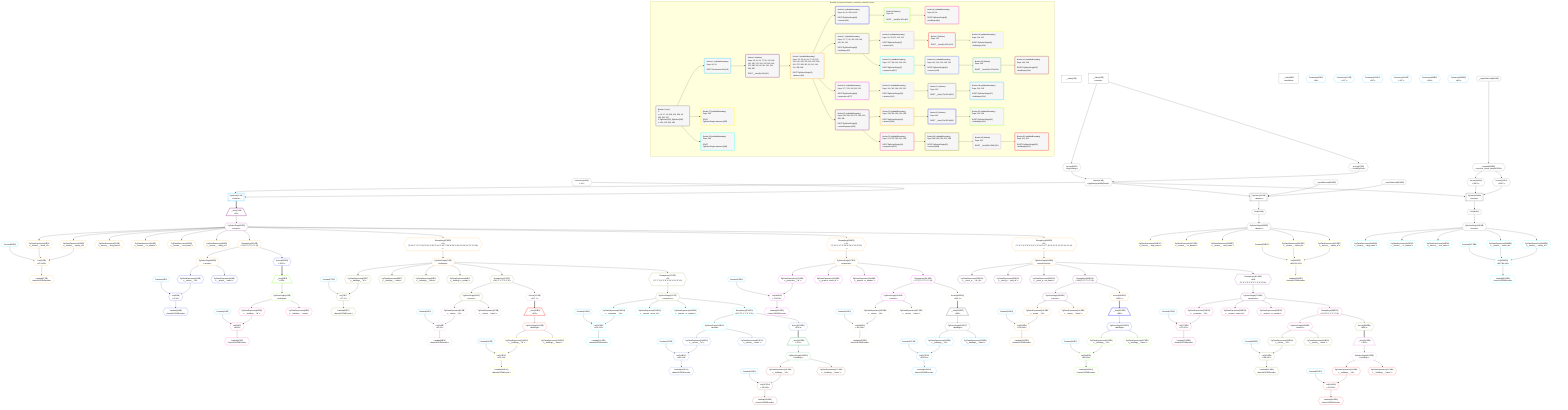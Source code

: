 %%{init: {'themeVariables': { 'fontSize': '12px'}}}%%
graph TD
    classDef path fill:#eee,stroke:#000,color:#000
    classDef plan fill:#fff,stroke-width:1px,color:#000
    classDef itemplan fill:#fff,stroke-width:2px,color:#000
    classDef unbatchedplan fill:#dff,stroke-width:1px,color:#000
    classDef sideeffectplan fill:#fcc,stroke-width:2px,color:#000
    classDef bucket fill:#f6f6f6,color:#000,stroke-width:2px,text-align:left


    %% define steps
    __Value0["__Value[0∈0]"]:::plan
    __Value3["__Value[3∈0]<br />ᐸcontextᐳ"]:::plan
    __Value5["__Value[5∈0]<br />ᐸrootValueᐳ"]:::plan
    Access16{{"Access[16∈0]<br />ᐸ3.pgSettingsᐳ"}}:::plan
    Access17{{"Access[17∈0]<br />ᐸ3.withPgClientᐳ"}}:::plan
    Object18{{"Object[18∈0]<br />ᐸ{pgSettings,withPgClient}ᐳ"}}:::plan
    Connection19{{"Connection[19∈0]<br />ᐸ15ᐳ"}}:::plan
    PgSelect20[["PgSelect[20∈1]<br />ᐸhousesᐳ"]]:::plan
    __Item21[/"__Item[21∈2]<br />ᐸ20ᐳ"\]:::itemplan
    PgSelectSingle22{{"PgSelectSingle[22∈2]<br />ᐸhousesᐳ"}}:::plan
    Constant23{{"Constant[23∈1]"}}:::plan
    PgClassExpression24{{"PgClassExpression[24∈3]<br />ᐸ__houses__.”street_id”ᐳ"}}:::plan
    PgClassExpression25{{"PgClassExpression[25∈3]<br />ᐸ__houses__...operty_id”ᐳ"}}:::plan
    List26{{"List[26∈3]<br />ᐸ23,24,25ᐳ"}}:::plan
    Lambda27{{"Lambda[27∈3]<br />ᐸbase64JSONEncodeᐳ"}}:::plan
    PgClassExpression28{{"PgClassExpression[28∈3]<br />ᐸ__houses__...ding_name”ᐳ"}}:::plan
    PgClassExpression29{{"PgClassExpression[29∈3]<br />ᐸ__houses__...or_number”ᐳ"}}:::plan
    PgClassExpression30{{"PgClassExpression[30∈3]<br />ᐸ__houses__...reet_name”ᐳ"}}:::plan
    PgClassExpression32{{"PgClassExpression[32∈3]<br />ᐸ__houses__...ilding_id”ᐳ"}}:::plan
    RemapKeys353{{"RemapKeys[353∈3]<br />ᐸ22:{”0”:0,”1”:1,”2”:2}ᐳ"}}:::plan
    PgSelectSingle40{{"PgSelectSingle[40∈3]<br />ᐸstreetsᐳ"}}:::plan
    Constant41{{"Constant[41∈1]"}}:::plan
    PgClassExpression42{{"PgClassExpression[42∈4]<br />ᐸ__streets__.”id”ᐳ"}}:::plan
    List43{{"List[43∈4]<br />ᐸ41,42ᐳ"}}:::plan
    Lambda44{{"Lambda[44∈4]<br />ᐸbase64JSONEncodeᐳ"}}:::plan
    PgClassExpression46{{"PgClassExpression[46∈4]<br />ᐸ__streets__.”name”ᐳ"}}:::plan
    Connection60{{"Connection[60∈1]<br />ᐸ56ᐳ"}}:::plan
    Access352{{"Access[352∈4]<br />ᐸ353.1ᐳ"}}:::plan
    __Item62[/"__Item[62∈5]<br />ᐸ352ᐳ"\]:::itemplan
    PgSelectSingle63{{"PgSelectSingle[63∈5]<br />ᐸbuildingsᐳ"}}:::plan
    Constant64{{"Constant[64∈1]"}}:::plan
    PgClassExpression65{{"PgClassExpression[65∈6]<br />ᐸ__buildings__.”id”ᐳ"}}:::plan
    List66{{"List[66∈6]<br />ᐸ64,65ᐳ"}}:::plan
    Lambda67{{"Lambda[67∈6]<br />ᐸbase64JSONEncodeᐳ"}}:::plan
    PgClassExpression69{{"PgClassExpression[69∈6]<br />ᐸ__buildings__.”name”ᐳ"}}:::plan
    RemapKeys378{{"RemapKeys[378∈3]<br />ᐸ22:{”0”:26,”1”:27,”2”:28,”3”:29,”4”:30,”5”:31,”6”:32,”7”:33,”8”:34,”9”:35,”10”:36,”11”:37,”12”:38}ᐳ"}}:::plan
    PgSelectSingle76{{"PgSelectSingle[76∈3]<br />ᐸbuildingsᐳ"}}:::plan
    Constant77{{"Constant[77∈1]"}}:::plan
    PgClassExpression78{{"PgClassExpression[78∈7]<br />ᐸ__buildings__.”id”ᐳ"}}:::plan
    List79{{"List[79∈7]<br />ᐸ77,78ᐳ"}}:::plan
    Lambda80{{"Lambda[80∈7]<br />ᐸbase64JSONEncodeᐳ"}}:::plan
    PgClassExpression82{{"PgClassExpression[82∈7]<br />ᐸ__buildings__.”name”ᐳ"}}:::plan
    PgClassExpression83{{"PgClassExpression[83∈7]<br />ᐸ__buildings__.”floors”ᐳ"}}:::plan
    PgClassExpression84{{"PgClassExpression[84∈7]<br />ᐸ__building...s_primary”ᐳ"}}:::plan
    RemapKeys371{{"RemapKeys[371∈7]<br />ᐸ76:{”0”:1,”1”:2,”2”:3}ᐳ"}}:::plan
    PgSelectSingle91{{"PgSelectSingle[91∈7]<br />ᐸstreetsᐳ"}}:::plan
    Constant92{{"Constant[92∈1]"}}:::plan
    PgClassExpression93{{"PgClassExpression[93∈8]<br />ᐸ__streets__.”id”ᐳ"}}:::plan
    List94{{"List[94∈8]<br />ᐸ92,93ᐳ"}}:::plan
    Lambda95{{"Lambda[95∈8]<br />ᐸbase64JSONEncodeᐳ"}}:::plan
    PgClassExpression97{{"PgClassExpression[97∈8]<br />ᐸ__streets__.”name”ᐳ"}}:::plan
    Connection111{{"Connection[111∈1]<br />ᐸ107ᐳ"}}:::plan
    Access370{{"Access[370∈8]<br />ᐸ371.1ᐳ"}}:::plan
    __Item113[/"__Item[113∈9]<br />ᐸ370ᐳ"\]:::itemplan
    PgSelectSingle114{{"PgSelectSingle[114∈9]<br />ᐸbuildingsᐳ"}}:::plan
    Constant115{{"Constant[115∈1]"}}:::plan
    PgClassExpression116{{"PgClassExpression[116∈10]<br />ᐸ__buildings__.”id”ᐳ"}}:::plan
    List117{{"List[117∈10]<br />ᐸ115,116ᐳ"}}:::plan
    Lambda118{{"Lambda[118∈10]<br />ᐸbase64JSONEncodeᐳ"}}:::plan
    PgClassExpression120{{"PgClassExpression[120∈10]<br />ᐸ__buildings__.”name”ᐳ"}}:::plan
    RemapKeys376{{"RemapKeys[376∈7]<br />ᐸ76:{”0”:7,”1”:8,”2”:9,”3”:10,”4”:11,”5”:12}ᐳ"}}:::plan
    PgSelectSingle127{{"PgSelectSingle[127∈7]<br />ᐸpropertiesᐳ"}}:::plan
    Constant128{{"Constant[128∈1]"}}:::plan
    PgClassExpression129{{"PgClassExpression[129∈11]<br />ᐸ__properties__.”id”ᐳ"}}:::plan
    List130{{"List[130∈11]<br />ᐸ128,129ᐳ"}}:::plan
    Lambda131{{"Lambda[131∈11]<br />ᐸbase64JSONEncodeᐳ"}}:::plan
    PgClassExpression133{{"PgClassExpression[133∈11]<br />ᐸ__properti...street_id”ᐳ"}}:::plan
    PgClassExpression134{{"PgClassExpression[134∈11]<br />ᐸ__properti...or_number”ᐳ"}}:::plan
    RemapKeys374{{"RemapKeys[374∈11]<br />ᐸ127:{”0”:1,”1”:2,”2”:3}ᐳ"}}:::plan
    PgSelectSingle141{{"PgSelectSingle[141∈11]<br />ᐸstreetsᐳ"}}:::plan
    Constant142{{"Constant[142∈1]"}}:::plan
    PgClassExpression143{{"PgClassExpression[143∈12]<br />ᐸ__streets__.”id”ᐳ"}}:::plan
    List144{{"List[144∈12]<br />ᐸ142,143ᐳ"}}:::plan
    Lambda145{{"Lambda[145∈12]<br />ᐸbase64JSONEncodeᐳ"}}:::plan
    PgClassExpression147{{"PgClassExpression[147∈12]<br />ᐸ__streets__.”name”ᐳ"}}:::plan
    Connection161{{"Connection[161∈1]<br />ᐸ157ᐳ"}}:::plan
    Access373{{"Access[373∈12]<br />ᐸ374.1ᐳ"}}:::plan
    __Item163[/"__Item[163∈13]<br />ᐸ373ᐳ"\]:::itemplan
    PgSelectSingle164{{"PgSelectSingle[164∈13]<br />ᐸbuildingsᐳ"}}:::plan
    Constant165{{"Constant[165∈1]"}}:::plan
    PgClassExpression166{{"PgClassExpression[166∈14]<br />ᐸ__buildings__.”id”ᐳ"}}:::plan
    List167{{"List[167∈14]<br />ᐸ165,166ᐳ"}}:::plan
    Lambda168{{"Lambda[168∈14]<br />ᐸbase64JSONEncodeᐳ"}}:::plan
    PgClassExpression170{{"PgClassExpression[170∈14]<br />ᐸ__buildings__.”name”ᐳ"}}:::plan
    RemapKeys368{{"RemapKeys[368∈3]<br />ᐸ22:{”0”:16,”1”:17,”2”:18,”3”:19,”4”:20,”5”:21}ᐳ"}}:::plan
    PgSelectSingle177{{"PgSelectSingle[177∈3]<br />ᐸpropertiesᐳ"}}:::plan
    Constant178{{"Constant[178∈1]"}}:::plan
    PgClassExpression179{{"PgClassExpression[179∈15]<br />ᐸ__properties__.”id”ᐳ"}}:::plan
    List180{{"List[180∈15]<br />ᐸ178,179ᐳ"}}:::plan
    Lambda181{{"Lambda[181∈15]<br />ᐸbase64JSONEncodeᐳ"}}:::plan
    PgClassExpression183{{"PgClassExpression[183∈15]<br />ᐸ__properti...street_id”ᐳ"}}:::plan
    PgClassExpression184{{"PgClassExpression[184∈15]<br />ᐸ__properti...or_number”ᐳ"}}:::plan
    RemapKeys366{{"RemapKeys[366∈15]<br />ᐸ177:{”0”:1,”1”:2,”2”:3}ᐳ"}}:::plan
    PgSelectSingle191{{"PgSelectSingle[191∈15]<br />ᐸstreetsᐳ"}}:::plan
    Constant192{{"Constant[192∈1]"}}:::plan
    PgClassExpression193{{"PgClassExpression[193∈16]<br />ᐸ__streets__.”id”ᐳ"}}:::plan
    List194{{"List[194∈16]<br />ᐸ192,193ᐳ"}}:::plan
    Lambda195{{"Lambda[195∈16]<br />ᐸbase64JSONEncodeᐳ"}}:::plan
    PgClassExpression197{{"PgClassExpression[197∈16]<br />ᐸ__streets__.”name”ᐳ"}}:::plan
    Connection211{{"Connection[211∈1]<br />ᐸ207ᐳ"}}:::plan
    Access365{{"Access[365∈16]<br />ᐸ366.1ᐳ"}}:::plan
    __Item213[/"__Item[213∈17]<br />ᐸ365ᐳ"\]:::itemplan
    PgSelectSingle214{{"PgSelectSingle[214∈17]<br />ᐸbuildingsᐳ"}}:::plan
    Constant215{{"Constant[215∈1]"}}:::plan
    PgClassExpression216{{"PgClassExpression[216∈18]<br />ᐸ__buildings__.”id”ᐳ"}}:::plan
    List217{{"List[217∈18]<br />ᐸ215,216ᐳ"}}:::plan
    Lambda218{{"Lambda[218∈18]<br />ᐸbase64JSONEncodeᐳ"}}:::plan
    PgClassExpression220{{"PgClassExpression[220∈18]<br />ᐸ__buildings__.”name”ᐳ"}}:::plan
    RemapKeys363{{"RemapKeys[363∈3]<br />ᐸ22:{”0”:3,”1”:4,”2”:5,”3”:6,”4”:7,”5”:8,”6”:9,”7”:10,”8”:11,”9”:12,”10”:13,”11”:14}ᐳ"}}:::plan
    PgSelectSingle228{{"PgSelectSingle[228∈3]<br />ᐸstreetPropertyᐳ"}}:::plan
    PgClassExpression229{{"PgClassExpression[229∈19]<br />ᐸ__street_p..._.”str_id”ᐳ"}}:::plan
    PgClassExpression230{{"PgClassExpression[230∈19]<br />ᐸ__street_p....”prop_id”ᐳ"}}:::plan
    PgClassExpression231{{"PgClassExpression[231∈19]<br />ᐸ__street_p...ent_owner”ᐳ"}}:::plan
    RemapKeys356{{"RemapKeys[356∈19]<br />ᐸ228:{”0”:0,”1”:1,”2”:2}ᐳ"}}:::plan
    PgSelectSingle238{{"PgSelectSingle[238∈19]<br />ᐸstreetsᐳ"}}:::plan
    Constant239{{"Constant[239∈1]"}}:::plan
    PgClassExpression240{{"PgClassExpression[240∈20]<br />ᐸ__streets__.”id”ᐳ"}}:::plan
    List241{{"List[241∈20]<br />ᐸ239,240ᐳ"}}:::plan
    Lambda242{{"Lambda[242∈20]<br />ᐸbase64JSONEncodeᐳ"}}:::plan
    PgClassExpression244{{"PgClassExpression[244∈20]<br />ᐸ__streets__.”name”ᐳ"}}:::plan
    Connection258{{"Connection[258∈1]<br />ᐸ254ᐳ"}}:::plan
    Access355{{"Access[355∈20]<br />ᐸ356.1ᐳ"}}:::plan
    __Item260[/"__Item[260∈21]<br />ᐸ355ᐳ"\]:::itemplan
    PgSelectSingle261{{"PgSelectSingle[261∈21]<br />ᐸbuildingsᐳ"}}:::plan
    Constant262{{"Constant[262∈1]"}}:::plan
    PgClassExpression263{{"PgClassExpression[263∈22]<br />ᐸ__buildings__.”id”ᐳ"}}:::plan
    List264{{"List[264∈22]<br />ᐸ262,263ᐳ"}}:::plan
    Lambda265{{"Lambda[265∈22]<br />ᐸbase64JSONEncodeᐳ"}}:::plan
    PgClassExpression267{{"PgClassExpression[267∈22]<br />ᐸ__buildings__.”name”ᐳ"}}:::plan
    RemapKeys361{{"RemapKeys[361∈19]<br />ᐸ228:{”0”:4,”1”:5,”2”:6,”3”:7,”4”:8,”5”:9}ᐳ"}}:::plan
    PgSelectSingle274{{"PgSelectSingle[274∈19]<br />ᐸpropertiesᐳ"}}:::plan
    Constant275{{"Constant[275∈1]"}}:::plan
    PgClassExpression276{{"PgClassExpression[276∈23]<br />ᐸ__properties__.”id”ᐳ"}}:::plan
    List277{{"List[277∈23]<br />ᐸ275,276ᐳ"}}:::plan
    Lambda278{{"Lambda[278∈23]<br />ᐸbase64JSONEncodeᐳ"}}:::plan
    PgClassExpression280{{"PgClassExpression[280∈23]<br />ᐸ__properti...street_id”ᐳ"}}:::plan
    PgClassExpression281{{"PgClassExpression[281∈23]<br />ᐸ__properti...or_number”ᐳ"}}:::plan
    RemapKeys359{{"RemapKeys[359∈23]<br />ᐸ274:{”0”:1,”1”:2,”2”:3}ᐳ"}}:::plan
    PgSelectSingle288{{"PgSelectSingle[288∈23]<br />ᐸstreetsᐳ"}}:::plan
    Constant289{{"Constant[289∈1]"}}:::plan
    PgClassExpression290{{"PgClassExpression[290∈24]<br />ᐸ__streets__.”id”ᐳ"}}:::plan
    List291{{"List[291∈24]<br />ᐸ289,290ᐳ"}}:::plan
    Lambda292{{"Lambda[292∈24]<br />ᐸbase64JSONEncodeᐳ"}}:::plan
    PgClassExpression294{{"PgClassExpression[294∈24]<br />ᐸ__streets__.”name”ᐳ"}}:::plan
    Connection308{{"Connection[308∈1]<br />ᐸ304ᐳ"}}:::plan
    Access358{{"Access[358∈24]<br />ᐸ359.1ᐳ"}}:::plan
    __Item310[/"__Item[310∈25]<br />ᐸ358ᐳ"\]:::itemplan
    PgSelectSingle311{{"PgSelectSingle[311∈25]<br />ᐸbuildingsᐳ"}}:::plan
    Constant312{{"Constant[312∈1]"}}:::plan
    PgClassExpression313{{"PgClassExpression[313∈26]<br />ᐸ__buildings__.”id”ᐳ"}}:::plan
    List314{{"List[314∈26]<br />ᐸ312,313ᐳ"}}:::plan
    Lambda315{{"Lambda[315∈26]<br />ᐸbase64JSONEncodeᐳ"}}:::plan
    PgClassExpression317{{"PgClassExpression[317∈26]<br />ᐸ__buildings__.”name”ᐳ"}}:::plan
    __InputStaticLeaf318{{"__InputStaticLeaf[318∈0]"}}:::plan
    __InputStaticLeaf319{{"__InputStaticLeaf[319∈0]"}}:::plan
    PgSelect320[["PgSelect[320∈0]<br />ᐸhousesᐳ"]]:::plan
    First324{{"First[324∈0]"}}:::plan
    PgSelectSingle325{{"PgSelectSingle[325∈0]<br />ᐸhousesᐳ"}}:::plan
    PgClassExpression326{{"PgClassExpression[326∈27]<br />ᐸ__houses__...ding_name”ᐳ"}}:::plan
    PgClassExpression327{{"PgClassExpression[327∈27]<br />ᐸ__houses__...or_number”ᐳ"}}:::plan
    PgClassExpression328{{"PgClassExpression[328∈27]<br />ᐸ__houses__...reet_name”ᐳ"}}:::plan
    Constant329{{"Constant[329∈27]"}}:::plan
    PgClassExpression330{{"PgClassExpression[330∈27]<br />ᐸ__houses__.”street_id”ᐳ"}}:::plan
    PgClassExpression331{{"PgClassExpression[331∈27]<br />ᐸ__houses__...operty_id”ᐳ"}}:::plan
    List332{{"List[332∈27]<br />ᐸ329,330,331ᐳ"}}:::plan
    Lambda333{{"Lambda[333∈27]<br />ᐸbase64JSONEncodeᐳ"}}:::plan
    __InputStaticLeaf334{{"__InputStaticLeaf[334∈0]"}}:::plan
    Lambda335{{"Lambda[335∈0]<br />ᐸspecifier_House_base64JSONᐳ"}}:::plan
    Access336{{"Access[336∈0]<br />ᐸ335.1ᐳ"}}:::plan
    Access337{{"Access[337∈0]<br />ᐸ335.2ᐳ"}}:::plan
    PgSelect338[["PgSelect[338∈0]<br />ᐸhousesᐳ"]]:::plan
    First342{{"First[342∈0]"}}:::plan
    PgSelectSingle343{{"PgSelectSingle[343∈0]<br />ᐸhousesᐳ"}}:::plan
    PgClassExpression344{{"PgClassExpression[344∈28]<br />ᐸ__houses__...ding_name”ᐳ"}}:::plan
    PgClassExpression345{{"PgClassExpression[345∈28]<br />ᐸ__houses__...or_number”ᐳ"}}:::plan
    PgClassExpression346{{"PgClassExpression[346∈28]<br />ᐸ__houses__...reet_name”ᐳ"}}:::plan
    Constant347{{"Constant[347∈28]"}}:::plan
    PgClassExpression348{{"PgClassExpression[348∈28]<br />ᐸ__houses__.”street_id”ᐳ"}}:::plan
    PgClassExpression349{{"PgClassExpression[349∈28]<br />ᐸ__houses__...operty_id”ᐳ"}}:::plan
    List350{{"List[350∈28]<br />ᐸ347,348,349ᐳ"}}:::plan
    Lambda351{{"Lambda[351∈28]<br />ᐸbase64JSONEncodeᐳ"}}:::plan

    %% plan dependencies
    __Value3 --> Access16
    __Value3 --> Access17
    Access16 & Access17 --> Object18
    Object18 & Connection19 --> PgSelect20
    PgSelect20 ==> __Item21
    __Item21 --> PgSelectSingle22
    PgSelectSingle22 --> PgClassExpression24
    PgSelectSingle22 --> PgClassExpression25
    Constant23 & PgClassExpression24 & PgClassExpression25 --> List26
    List26 --> Lambda27
    PgSelectSingle22 --> PgClassExpression28
    PgSelectSingle22 --> PgClassExpression29
    PgSelectSingle22 --> PgClassExpression30
    PgSelectSingle22 --> PgClassExpression32
    PgSelectSingle22 --> RemapKeys353
    RemapKeys353 --> PgSelectSingle40
    PgSelectSingle40 --> PgClassExpression42
    Constant41 & PgClassExpression42 --> List43
    List43 --> Lambda44
    PgSelectSingle40 --> PgClassExpression46
    RemapKeys353 --> Access352
    Access352 ==> __Item62
    __Item62 --> PgSelectSingle63
    PgSelectSingle63 --> PgClassExpression65
    Constant64 & PgClassExpression65 --> List66
    List66 --> Lambda67
    PgSelectSingle63 --> PgClassExpression69
    PgSelectSingle22 --> RemapKeys378
    RemapKeys378 --> PgSelectSingle76
    PgSelectSingle76 --> PgClassExpression78
    Constant77 & PgClassExpression78 --> List79
    List79 --> Lambda80
    PgSelectSingle76 --> PgClassExpression82
    PgSelectSingle76 --> PgClassExpression83
    PgSelectSingle76 --> PgClassExpression84
    PgSelectSingle76 --> RemapKeys371
    RemapKeys371 --> PgSelectSingle91
    PgSelectSingle91 --> PgClassExpression93
    Constant92 & PgClassExpression93 --> List94
    List94 --> Lambda95
    PgSelectSingle91 --> PgClassExpression97
    RemapKeys371 --> Access370
    Access370 ==> __Item113
    __Item113 --> PgSelectSingle114
    PgSelectSingle114 --> PgClassExpression116
    Constant115 & PgClassExpression116 --> List117
    List117 --> Lambda118
    PgSelectSingle114 --> PgClassExpression120
    PgSelectSingle76 --> RemapKeys376
    RemapKeys376 --> PgSelectSingle127
    PgSelectSingle127 --> PgClassExpression129
    Constant128 & PgClassExpression129 --> List130
    List130 --> Lambda131
    PgSelectSingle127 --> PgClassExpression133
    PgSelectSingle127 --> PgClassExpression134
    PgSelectSingle127 --> RemapKeys374
    RemapKeys374 --> PgSelectSingle141
    PgSelectSingle141 --> PgClassExpression143
    Constant142 & PgClassExpression143 --> List144
    List144 --> Lambda145
    PgSelectSingle141 --> PgClassExpression147
    RemapKeys374 --> Access373
    Access373 ==> __Item163
    __Item163 --> PgSelectSingle164
    PgSelectSingle164 --> PgClassExpression166
    Constant165 & PgClassExpression166 --> List167
    List167 --> Lambda168
    PgSelectSingle164 --> PgClassExpression170
    PgSelectSingle22 --> RemapKeys368
    RemapKeys368 --> PgSelectSingle177
    PgSelectSingle177 --> PgClassExpression179
    Constant178 & PgClassExpression179 --> List180
    List180 --> Lambda181
    PgSelectSingle177 --> PgClassExpression183
    PgSelectSingle177 --> PgClassExpression184
    PgSelectSingle177 --> RemapKeys366
    RemapKeys366 --> PgSelectSingle191
    PgSelectSingle191 --> PgClassExpression193
    Constant192 & PgClassExpression193 --> List194
    List194 --> Lambda195
    PgSelectSingle191 --> PgClassExpression197
    RemapKeys366 --> Access365
    Access365 ==> __Item213
    __Item213 --> PgSelectSingle214
    PgSelectSingle214 --> PgClassExpression216
    Constant215 & PgClassExpression216 --> List217
    List217 --> Lambda218
    PgSelectSingle214 --> PgClassExpression220
    PgSelectSingle22 --> RemapKeys363
    RemapKeys363 --> PgSelectSingle228
    PgSelectSingle228 --> PgClassExpression229
    PgSelectSingle228 --> PgClassExpression230
    PgSelectSingle228 --> PgClassExpression231
    PgSelectSingle228 --> RemapKeys356
    RemapKeys356 --> PgSelectSingle238
    PgSelectSingle238 --> PgClassExpression240
    Constant239 & PgClassExpression240 --> List241
    List241 --> Lambda242
    PgSelectSingle238 --> PgClassExpression244
    RemapKeys356 --> Access355
    Access355 ==> __Item260
    __Item260 --> PgSelectSingle261
    PgSelectSingle261 --> PgClassExpression263
    Constant262 & PgClassExpression263 --> List264
    List264 --> Lambda265
    PgSelectSingle261 --> PgClassExpression267
    PgSelectSingle228 --> RemapKeys361
    RemapKeys361 --> PgSelectSingle274
    PgSelectSingle274 --> PgClassExpression276
    Constant275 & PgClassExpression276 --> List277
    List277 --> Lambda278
    PgSelectSingle274 --> PgClassExpression280
    PgSelectSingle274 --> PgClassExpression281
    PgSelectSingle274 --> RemapKeys359
    RemapKeys359 --> PgSelectSingle288
    PgSelectSingle288 --> PgClassExpression290
    Constant289 & PgClassExpression290 --> List291
    List291 --> Lambda292
    PgSelectSingle288 --> PgClassExpression294
    RemapKeys359 --> Access358
    Access358 ==> __Item310
    __Item310 --> PgSelectSingle311
    PgSelectSingle311 --> PgClassExpression313
    Constant312 & PgClassExpression313 --> List314
    List314 --> Lambda315
    PgSelectSingle311 --> PgClassExpression317
    Object18 & __InputStaticLeaf318 & __InputStaticLeaf319 --> PgSelect320
    PgSelect320 --> First324
    First324 --> PgSelectSingle325
    PgSelectSingle325 --> PgClassExpression326
    PgSelectSingle325 --> PgClassExpression327
    PgSelectSingle325 --> PgClassExpression328
    PgSelectSingle325 --> PgClassExpression330
    PgSelectSingle325 --> PgClassExpression331
    Constant329 & PgClassExpression330 & PgClassExpression331 --> List332
    List332 --> Lambda333
    __InputStaticLeaf334 --> Lambda335
    Lambda335 --> Access336
    Lambda335 --> Access337
    Object18 & Access336 & Access337 --> PgSelect338
    PgSelect338 --> First342
    First342 --> PgSelectSingle343
    PgSelectSingle343 --> PgClassExpression344
    PgSelectSingle343 --> PgClassExpression345
    PgSelectSingle343 --> PgClassExpression346
    PgSelectSingle343 --> PgClassExpression348
    PgSelectSingle343 --> PgClassExpression349
    Constant347 & PgClassExpression348 & PgClassExpression349 --> List350
    List350 --> Lambda351

    subgraph "Buckets for queries/v4/smart_comment_relations.houses"
    Bucket0("Bucket 0 (root)<br />1: <br />ᐳ: 16, 17, 19, 318, 319, 334, 18, 335, 336, 337<br />2: PgSelect[320], PgSelect[338]<br />ᐳ: 324, 325, 342, 343"):::bucket
    classDef bucket0 stroke:#696969
    class Bucket0,__Value0,__Value3,__Value5,Access16,Access17,Object18,Connection19,__InputStaticLeaf318,__InputStaticLeaf319,PgSelect320,First324,PgSelectSingle325,__InputStaticLeaf334,Lambda335,Access336,Access337,PgSelect338,First342,PgSelectSingle343 bucket0
    Bucket1("Bucket 1 (nullableBoundary)<br />Deps: 18, 19<br /><br />ROOT Connectionᐸ15ᐳ[19]"):::bucket
    classDef bucket1 stroke:#00bfff
    class Bucket1,PgSelect20,Constant23,Constant41,Connection60,Constant64,Constant77,Constant92,Connection111,Constant115,Constant128,Constant142,Connection161,Constant165,Constant178,Constant192,Connection211,Constant215,Constant239,Connection258,Constant262,Constant275,Constant289,Connection308,Constant312 bucket1
    Bucket2("Bucket 2 (listItem)<br />Deps: 23, 41, 64, 77, 92, 115, 128, 142, 165, 178, 192, 215, 239, 262, 275, 289, 312, 60, 111, 161, 211, 258, 308<br /><br />ROOT __Item{2}ᐸ20ᐳ[21]"):::bucket
    classDef bucket2 stroke:#7f007f
    class Bucket2,__Item21,PgSelectSingle22 bucket2
    Bucket3("Bucket 3 (nullableBoundary)<br />Deps: 22, 23, 41, 64, 77, 92, 115, 128, 142, 165, 178, 192, 215, 239, 262, 275, 289, 312, 60, 111, 161, 211, 258, 308<br /><br />ROOT PgSelectSingle{2}ᐸhousesᐳ[22]"):::bucket
    classDef bucket3 stroke:#ffa500
    class Bucket3,PgClassExpression24,PgClassExpression25,List26,Lambda27,PgClassExpression28,PgClassExpression29,PgClassExpression30,PgClassExpression32,PgSelectSingle40,PgSelectSingle76,PgSelectSingle177,PgSelectSingle228,RemapKeys353,RemapKeys363,RemapKeys368,RemapKeys378 bucket3
    Bucket4("Bucket 4 (nullableBoundary)<br />Deps: 40, 41, 353, 64, 60<br /><br />ROOT PgSelectSingle{3}ᐸstreetsᐳ[40]"):::bucket
    classDef bucket4 stroke:#0000ff
    class Bucket4,PgClassExpression42,List43,Lambda44,PgClassExpression46,Access352 bucket4
    Bucket5("Bucket 5 (listItem)<br />Deps: 64<br /><br />ROOT __Item{5}ᐸ352ᐳ[62]"):::bucket
    classDef bucket5 stroke:#7fff00
    class Bucket5,__Item62,PgSelectSingle63 bucket5
    Bucket6("Bucket 6 (nullableBoundary)<br />Deps: 63, 64<br /><br />ROOT PgSelectSingle{5}ᐸbuildingsᐳ[63]"):::bucket
    classDef bucket6 stroke:#ff1493
    class Bucket6,PgClassExpression65,List66,Lambda67,PgClassExpression69 bucket6
    Bucket7("Bucket 7 (nullableBoundary)<br />Deps: 76, 77, 92, 115, 128, 142, 165, 111, 161<br /><br />ROOT PgSelectSingle{3}ᐸbuildingsᐳ[76]"):::bucket
    classDef bucket7 stroke:#808000
    class Bucket7,PgClassExpression78,List79,Lambda80,PgClassExpression82,PgClassExpression83,PgClassExpression84,PgSelectSingle91,PgSelectSingle127,RemapKeys371,RemapKeys376 bucket7
    Bucket8("Bucket 8 (nullableBoundary)<br />Deps: 91, 92, 371, 115, 111<br /><br />ROOT PgSelectSingle{7}ᐸstreetsᐳ[91]"):::bucket
    classDef bucket8 stroke:#dda0dd
    class Bucket8,PgClassExpression93,List94,Lambda95,PgClassExpression97,Access370 bucket8
    Bucket9("Bucket 9 (listItem)<br />Deps: 115<br /><br />ROOT __Item{9}ᐸ370ᐳ[113]"):::bucket
    classDef bucket9 stroke:#ff0000
    class Bucket9,__Item113,PgSelectSingle114 bucket9
    Bucket10("Bucket 10 (nullableBoundary)<br />Deps: 114, 115<br /><br />ROOT PgSelectSingle{9}ᐸbuildingsᐳ[114]"):::bucket
    classDef bucket10 stroke:#ffff00
    class Bucket10,PgClassExpression116,List117,Lambda118,PgClassExpression120 bucket10
    Bucket11("Bucket 11 (nullableBoundary)<br />Deps: 127, 128, 142, 165, 161<br /><br />ROOT PgSelectSingle{7}ᐸpropertiesᐳ[127]"):::bucket
    classDef bucket11 stroke:#00ffff
    class Bucket11,PgClassExpression129,List130,Lambda131,PgClassExpression133,PgClassExpression134,PgSelectSingle141,RemapKeys374 bucket11
    Bucket12("Bucket 12 (nullableBoundary)<br />Deps: 141, 142, 374, 165, 161<br /><br />ROOT PgSelectSingle{11}ᐸstreetsᐳ[141]"):::bucket
    classDef bucket12 stroke:#4169e1
    class Bucket12,PgClassExpression143,List144,Lambda145,PgClassExpression147,Access373 bucket12
    Bucket13("Bucket 13 (listItem)<br />Deps: 165<br /><br />ROOT __Item{13}ᐸ373ᐳ[163]"):::bucket
    classDef bucket13 stroke:#3cb371
    class Bucket13,__Item163,PgSelectSingle164 bucket13
    Bucket14("Bucket 14 (nullableBoundary)<br />Deps: 164, 165<br /><br />ROOT PgSelectSingle{13}ᐸbuildingsᐳ[164]"):::bucket
    classDef bucket14 stroke:#a52a2a
    class Bucket14,PgClassExpression166,List167,Lambda168,PgClassExpression170 bucket14
    Bucket15("Bucket 15 (nullableBoundary)<br />Deps: 177, 178, 192, 215, 211<br /><br />ROOT PgSelectSingle{3}ᐸpropertiesᐳ[177]"):::bucket
    classDef bucket15 stroke:#ff00ff
    class Bucket15,PgClassExpression179,List180,Lambda181,PgClassExpression183,PgClassExpression184,PgSelectSingle191,RemapKeys366 bucket15
    Bucket16("Bucket 16 (nullableBoundary)<br />Deps: 191, 192, 366, 215, 211<br /><br />ROOT PgSelectSingle{15}ᐸstreetsᐳ[191]"):::bucket
    classDef bucket16 stroke:#f5deb3
    class Bucket16,PgClassExpression193,List194,Lambda195,PgClassExpression197,Access365 bucket16
    Bucket17("Bucket 17 (listItem)<br />Deps: 215<br /><br />ROOT __Item{17}ᐸ365ᐳ[213]"):::bucket
    classDef bucket17 stroke:#696969
    class Bucket17,__Item213,PgSelectSingle214 bucket17
    Bucket18("Bucket 18 (nullableBoundary)<br />Deps: 214, 215<br /><br />ROOT PgSelectSingle{17}ᐸbuildingsᐳ[214]"):::bucket
    classDef bucket18 stroke:#00bfff
    class Bucket18,PgClassExpression216,List217,Lambda218,PgClassExpression220 bucket18
    Bucket19("Bucket 19 (nullableBoundary)<br />Deps: 228, 239, 262, 275, 289, 312, 258, 308<br /><br />ROOT PgSelectSingle{3}ᐸstreetPropertyᐳ[228]"):::bucket
    classDef bucket19 stroke:#7f007f
    class Bucket19,PgClassExpression229,PgClassExpression230,PgClassExpression231,PgSelectSingle238,PgSelectSingle274,RemapKeys356,RemapKeys361 bucket19
    Bucket20("Bucket 20 (nullableBoundary)<br />Deps: 238, 239, 356, 262, 258<br /><br />ROOT PgSelectSingle{19}ᐸstreetsᐳ[238]"):::bucket
    classDef bucket20 stroke:#ffa500
    class Bucket20,PgClassExpression240,List241,Lambda242,PgClassExpression244,Access355 bucket20
    Bucket21("Bucket 21 (listItem)<br />Deps: 262<br /><br />ROOT __Item{21}ᐸ355ᐳ[260]"):::bucket
    classDef bucket21 stroke:#0000ff
    class Bucket21,__Item260,PgSelectSingle261 bucket21
    Bucket22("Bucket 22 (nullableBoundary)<br />Deps: 261, 262<br /><br />ROOT PgSelectSingle{21}ᐸbuildingsᐳ[261]"):::bucket
    classDef bucket22 stroke:#7fff00
    class Bucket22,PgClassExpression263,List264,Lambda265,PgClassExpression267 bucket22
    Bucket23("Bucket 23 (nullableBoundary)<br />Deps: 274, 275, 289, 312, 308<br /><br />ROOT PgSelectSingle{19}ᐸpropertiesᐳ[274]"):::bucket
    classDef bucket23 stroke:#ff1493
    class Bucket23,PgClassExpression276,List277,Lambda278,PgClassExpression280,PgClassExpression281,PgSelectSingle288,RemapKeys359 bucket23
    Bucket24("Bucket 24 (nullableBoundary)<br />Deps: 288, 289, 359, 312, 308<br /><br />ROOT PgSelectSingle{23}ᐸstreetsᐳ[288]"):::bucket
    classDef bucket24 stroke:#808000
    class Bucket24,PgClassExpression290,List291,Lambda292,PgClassExpression294,Access358 bucket24
    Bucket25("Bucket 25 (listItem)<br />Deps: 312<br /><br />ROOT __Item{25}ᐸ358ᐳ[310]"):::bucket
    classDef bucket25 stroke:#dda0dd
    class Bucket25,__Item310,PgSelectSingle311 bucket25
    Bucket26("Bucket 26 (nullableBoundary)<br />Deps: 311, 312<br /><br />ROOT PgSelectSingle{25}ᐸbuildingsᐳ[311]"):::bucket
    classDef bucket26 stroke:#ff0000
    class Bucket26,PgClassExpression313,List314,Lambda315,PgClassExpression317 bucket26
    Bucket27("Bucket 27 (nullableBoundary)<br />Deps: 325<br /><br />ROOT PgSelectSingleᐸhousesᐳ[325]"):::bucket
    classDef bucket27 stroke:#ffff00
    class Bucket27,PgClassExpression326,PgClassExpression327,PgClassExpression328,Constant329,PgClassExpression330,PgClassExpression331,List332,Lambda333 bucket27
    Bucket28("Bucket 28 (nullableBoundary)<br />Deps: 343<br /><br />ROOT PgSelectSingleᐸhousesᐳ[343]"):::bucket
    classDef bucket28 stroke:#00ffff
    class Bucket28,PgClassExpression344,PgClassExpression345,PgClassExpression346,Constant347,PgClassExpression348,PgClassExpression349,List350,Lambda351 bucket28
    Bucket0 --> Bucket1 & Bucket27 & Bucket28
    Bucket1 --> Bucket2
    Bucket2 --> Bucket3
    Bucket3 --> Bucket4 & Bucket7 & Bucket15 & Bucket19
    Bucket4 --> Bucket5
    Bucket5 --> Bucket6
    Bucket7 --> Bucket8 & Bucket11
    Bucket8 --> Bucket9
    Bucket9 --> Bucket10
    Bucket11 --> Bucket12
    Bucket12 --> Bucket13
    Bucket13 --> Bucket14
    Bucket15 --> Bucket16
    Bucket16 --> Bucket17
    Bucket17 --> Bucket18
    Bucket19 --> Bucket20 & Bucket23
    Bucket20 --> Bucket21
    Bucket21 --> Bucket22
    Bucket23 --> Bucket24
    Bucket24 --> Bucket25
    Bucket25 --> Bucket26
    end